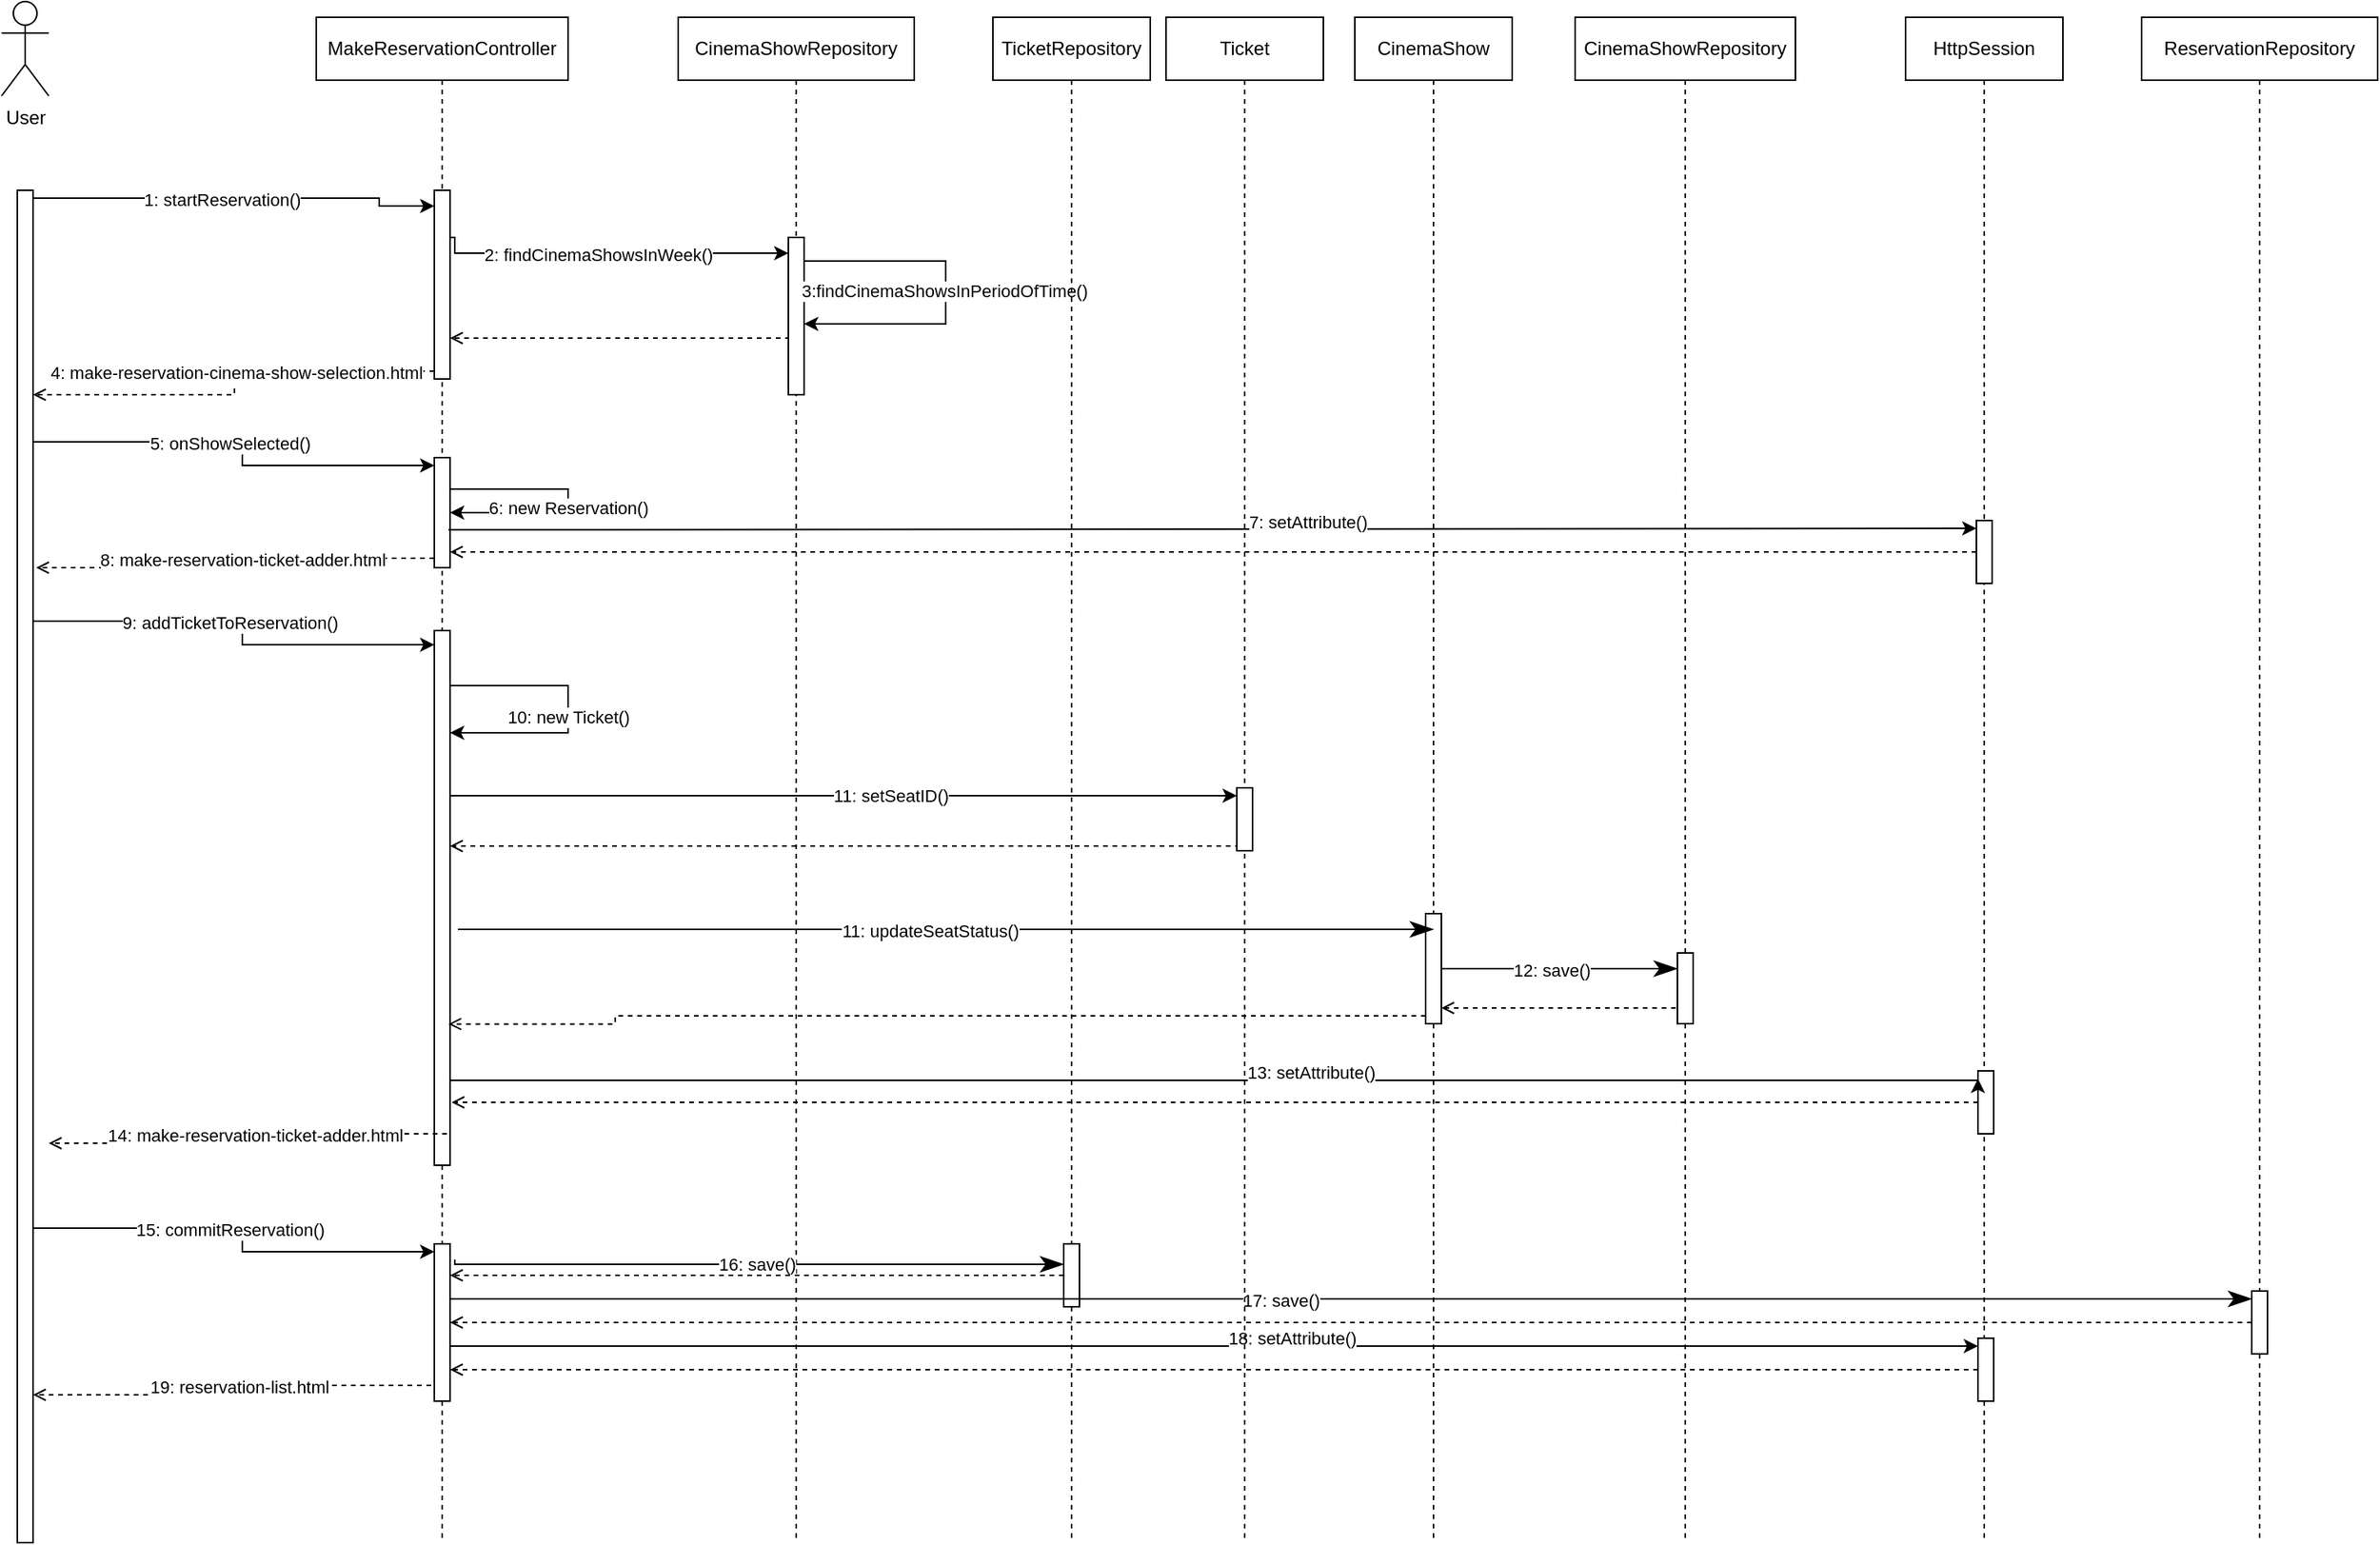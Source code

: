 <mxfile version="24.7.3" type="device">
  <diagram name="Seite-1" id="Z8_sELzaDRQZi4PrPueD">
    <mxGraphModel dx="1434" dy="754" grid="1" gridSize="10" guides="1" tooltips="1" connect="1" arrows="1" fold="1" page="1" pageScale="1" pageWidth="1654" pageHeight="1169" math="0" shadow="0">
      <root>
        <mxCell id="0" />
        <mxCell id="1" parent="0" />
        <mxCell id="zM8UK8Uo4HwUSSuVesAz-1" value="User" style="shape=umlActor;verticalLabelPosition=bottom;verticalAlign=top;html=1;outlineConnect=0;" parent="1" vertex="1">
          <mxGeometry x="30" y="20" width="30" height="60" as="geometry" />
        </mxCell>
        <mxCell id="zM8UK8Uo4HwUSSuVesAz-4" value="MakeReservationController" style="shape=umlLifeline;perimeter=lifelinePerimeter;whiteSpace=wrap;html=1;container=1;dropTarget=0;collapsible=0;recursiveResize=0;outlineConnect=0;portConstraint=eastwest;newEdgeStyle={&quot;curved&quot;:0,&quot;rounded&quot;:0};" parent="1" vertex="1">
          <mxGeometry x="230" y="30" width="160" height="970" as="geometry" />
        </mxCell>
        <mxCell id="zM8UK8Uo4HwUSSuVesAz-9" value="" style="html=1;points=[[0,0,0,0,5],[0,1,0,0,-5],[1,0,0,0,5],[1,1,0,0,-5]];perimeter=orthogonalPerimeter;outlineConnect=0;targetShapes=umlLifeline;portConstraint=eastwest;newEdgeStyle={&quot;curved&quot;:0,&quot;rounded&quot;:0};" parent="zM8UK8Uo4HwUSSuVesAz-4" vertex="1">
          <mxGeometry x="75" y="110" width="10" height="120" as="geometry" />
        </mxCell>
        <mxCell id="zM8UK8Uo4HwUSSuVesAz-19" value="" style="html=1;points=[[0,0,0,0,5],[0,1,0,0,-5],[1,0,0,0,5],[1,1,0,0,-5]];perimeter=orthogonalPerimeter;outlineConnect=0;targetShapes=umlLifeline;portConstraint=eastwest;newEdgeStyle={&quot;curved&quot;:0,&quot;rounded&quot;:0};" parent="zM8UK8Uo4HwUSSuVesAz-4" vertex="1">
          <mxGeometry x="75" y="280" width="10" height="70" as="geometry" />
        </mxCell>
        <mxCell id="zM8UK8Uo4HwUSSuVesAz-26" style="edgeStyle=orthogonalEdgeStyle;rounded=0;orthogonalLoop=1;jettySize=auto;html=1;curved=0;exitX=1;exitY=0;exitDx=0;exitDy=5;exitPerimeter=0;" parent="zM8UK8Uo4HwUSSuVesAz-4" source="zM8UK8Uo4HwUSSuVesAz-19" target="zM8UK8Uo4HwUSSuVesAz-19" edge="1">
          <mxGeometry relative="1" as="geometry">
            <Array as="points">
              <mxPoint x="85" y="300" />
              <mxPoint x="160" y="300" />
              <mxPoint x="160" y="315" />
            </Array>
          </mxGeometry>
        </mxCell>
        <mxCell id="zM8UK8Uo4HwUSSuVesAz-27" value="6: new Reservation()" style="edgeLabel;html=1;align=center;verticalAlign=middle;resizable=0;points=[];" parent="zM8UK8Uo4HwUSSuVesAz-26" vertex="1" connectable="0">
          <mxGeometry x="0.129" relative="1" as="geometry">
            <mxPoint as="offset" />
          </mxGeometry>
        </mxCell>
        <mxCell id="zM8UK8Uo4HwUSSuVesAz-33" value="" style="html=1;points=[[0,0,0,0,5],[0,1,0,0,-5],[1,0,0,0,5],[1,1,0,0,-5]];perimeter=orthogonalPerimeter;outlineConnect=0;targetShapes=umlLifeline;portConstraint=eastwest;newEdgeStyle={&quot;curved&quot;:0,&quot;rounded&quot;:0};" parent="zM8UK8Uo4HwUSSuVesAz-4" vertex="1">
          <mxGeometry x="75" y="390" width="10" height="340" as="geometry" />
        </mxCell>
        <mxCell id="zM8UK8Uo4HwUSSuVesAz-35" style="edgeStyle=orthogonalEdgeStyle;rounded=0;orthogonalLoop=1;jettySize=auto;html=1;curved=0;exitX=1;exitY=0;exitDx=0;exitDy=5;exitPerimeter=0;" parent="zM8UK8Uo4HwUSSuVesAz-4" edge="1">
          <mxGeometry relative="1" as="geometry">
            <mxPoint x="85" y="410" as="sourcePoint" />
            <mxPoint x="85" y="455" as="targetPoint" />
            <Array as="points">
              <mxPoint x="85" y="425" />
              <mxPoint x="160" y="425" />
              <mxPoint x="160" y="455" />
            </Array>
          </mxGeometry>
        </mxCell>
        <mxCell id="zM8UK8Uo4HwUSSuVesAz-36" value="10: new Ticket()" style="edgeLabel;html=1;align=center;verticalAlign=middle;resizable=0;points=[];" parent="zM8UK8Uo4HwUSSuVesAz-35" vertex="1" connectable="0">
          <mxGeometry x="0.129" relative="1" as="geometry">
            <mxPoint as="offset" />
          </mxGeometry>
        </mxCell>
        <mxCell id="zM8UK8Uo4HwUSSuVesAz-56" value="" style="html=1;points=[[0,0,0,0,5],[0,1,0,0,-5],[1,0,0,0,5],[1,1,0,0,-5]];perimeter=orthogonalPerimeter;outlineConnect=0;targetShapes=umlLifeline;portConstraint=eastwest;newEdgeStyle={&quot;curved&quot;:0,&quot;rounded&quot;:0};" parent="zM8UK8Uo4HwUSSuVesAz-4" vertex="1">
          <mxGeometry x="75" y="780" width="10" height="100" as="geometry" />
        </mxCell>
        <mxCell id="SstLC4uBM1e8zzVtbISw-3" style="edgeStyle=orthogonalEdgeStyle;rounded=0;orthogonalLoop=1;jettySize=auto;html=1;curved=0;exitX=1;exitY=0;exitDx=0;exitDy=5;exitPerimeter=0;entryX=0;entryY=0;entryDx=0;entryDy=5;entryPerimeter=0;" edge="1" parent="zM8UK8Uo4HwUSSuVesAz-4" target="SstLC4uBM1e8zzVtbISw-2">
          <mxGeometry relative="1" as="geometry">
            <mxPoint x="85" y="490" as="sourcePoint" />
            <mxPoint x="85" y="535" as="targetPoint" />
            <Array as="points">
              <mxPoint x="85" y="495" />
            </Array>
          </mxGeometry>
        </mxCell>
        <mxCell id="SstLC4uBM1e8zzVtbISw-4" value="11: setSeatID()" style="edgeLabel;html=1;align=center;verticalAlign=middle;resizable=0;points=[];" vertex="1" connectable="0" parent="SstLC4uBM1e8zzVtbISw-3">
          <mxGeometry x="0.129" relative="1" as="geometry">
            <mxPoint as="offset" />
          </mxGeometry>
        </mxCell>
        <mxCell id="zM8UK8Uo4HwUSSuVesAz-6" style="edgeStyle=orthogonalEdgeStyle;rounded=0;orthogonalLoop=1;jettySize=auto;html=1;curved=0;exitX=1;exitY=0;exitDx=0;exitDy=5;exitPerimeter=0;" parent="1" source="zM8UK8Uo4HwUSSuVesAz-5" target="zM8UK8Uo4HwUSSuVesAz-9" edge="1">
          <mxGeometry relative="1" as="geometry">
            <Array as="points">
              <mxPoint x="270" y="145" />
              <mxPoint x="270" y="150" />
            </Array>
            <mxPoint x="300" y="150" as="targetPoint" />
          </mxGeometry>
        </mxCell>
        <mxCell id="zM8UK8Uo4HwUSSuVesAz-7" value="1: startReservation()" style="edgeLabel;html=1;align=center;verticalAlign=middle;resizable=0;points=[];" parent="zM8UK8Uo4HwUSSuVesAz-6" vertex="1" connectable="0">
          <mxGeometry x="-0.078" y="-1" relative="1" as="geometry">
            <mxPoint as="offset" />
          </mxGeometry>
        </mxCell>
        <mxCell id="zM8UK8Uo4HwUSSuVesAz-5" value="" style="html=1;points=[[0,0,0,0,5],[0,1,0,0,-5],[1,0,0,0,5],[1,1,0,0,-5]];perimeter=orthogonalPerimeter;outlineConnect=0;targetShapes=umlLifeline;portConstraint=eastwest;newEdgeStyle={&quot;curved&quot;:0,&quot;rounded&quot;:0};" parent="1" vertex="1">
          <mxGeometry x="40" y="140" width="10" height="860" as="geometry" />
        </mxCell>
        <mxCell id="zM8UK8Uo4HwUSSuVesAz-8" value="CinemaShowRepository" style="shape=umlLifeline;perimeter=lifelinePerimeter;whiteSpace=wrap;html=1;container=1;dropTarget=0;collapsible=0;recursiveResize=0;outlineConnect=0;portConstraint=eastwest;newEdgeStyle={&quot;curved&quot;:0,&quot;rounded&quot;:0};" parent="1" vertex="1">
          <mxGeometry x="460" y="30" width="150" height="970" as="geometry" />
        </mxCell>
        <mxCell id="zM8UK8Uo4HwUSSuVesAz-12" value="" style="html=1;points=[[0,0,0,0,5],[0,1,0,0,-5],[1,0,0,0,5],[1,1,0,0,-5]];perimeter=orthogonalPerimeter;outlineConnect=0;targetShapes=umlLifeline;portConstraint=eastwest;newEdgeStyle={&quot;curved&quot;:0,&quot;rounded&quot;:0};" parent="zM8UK8Uo4HwUSSuVesAz-8" vertex="1">
          <mxGeometry x="70" y="140" width="10" height="100" as="geometry" />
        </mxCell>
        <mxCell id="zM8UK8Uo4HwUSSuVesAz-13" style="edgeStyle=orthogonalEdgeStyle;rounded=0;orthogonalLoop=1;jettySize=auto;html=1;curved=0;exitX=1;exitY=0;exitDx=0;exitDy=5;exitPerimeter=0;" parent="zM8UK8Uo4HwUSSuVesAz-8" source="zM8UK8Uo4HwUSSuVesAz-12" target="zM8UK8Uo4HwUSSuVesAz-12" edge="1">
          <mxGeometry relative="1" as="geometry">
            <Array as="points">
              <mxPoint x="170" y="155" />
              <mxPoint x="170" y="195" />
            </Array>
          </mxGeometry>
        </mxCell>
        <mxCell id="zM8UK8Uo4HwUSSuVesAz-14" value="3:findCinemaShowsInPeriodOfTime()" style="edgeLabel;html=1;align=center;verticalAlign=middle;resizable=0;points=[];" parent="zM8UK8Uo4HwUSSuVesAz-13" vertex="1" connectable="0">
          <mxGeometry x="0.033" y="-1" relative="1" as="geometry">
            <mxPoint as="offset" />
          </mxGeometry>
        </mxCell>
        <mxCell id="zM8UK8Uo4HwUSSuVesAz-10" style="edgeStyle=orthogonalEdgeStyle;rounded=0;orthogonalLoop=1;jettySize=auto;html=1;curved=0;entryX=0;entryY=0.1;entryDx=0;entryDy=0;entryPerimeter=0;" parent="1" source="zM8UK8Uo4HwUSSuVesAz-9" target="zM8UK8Uo4HwUSSuVesAz-12" edge="1">
          <mxGeometry relative="1" as="geometry">
            <mxPoint x="250" y="160" as="sourcePoint" />
            <mxPoint x="520" y="180" as="targetPoint" />
            <Array as="points">
              <mxPoint x="318" y="170" />
              <mxPoint x="318" y="180" />
            </Array>
          </mxGeometry>
        </mxCell>
        <mxCell id="zM8UK8Uo4HwUSSuVesAz-11" value="2: findCinemaShowsInWeek()" style="edgeLabel;html=1;align=center;verticalAlign=middle;resizable=0;points=[];" parent="zM8UK8Uo4HwUSSuVesAz-10" vertex="1" connectable="0">
          <mxGeometry x="-0.078" y="-1" relative="1" as="geometry">
            <mxPoint as="offset" />
          </mxGeometry>
        </mxCell>
        <mxCell id="zM8UK8Uo4HwUSSuVesAz-15" style="edgeStyle=orthogonalEdgeStyle;rounded=0;orthogonalLoop=1;jettySize=auto;html=1;curved=0;dashed=1;endArrow=open;endFill=0;exitX=0;exitY=1;exitDx=0;exitDy=-5;exitPerimeter=0;" parent="1" source="zM8UK8Uo4HwUSSuVesAz-12" target="zM8UK8Uo4HwUSSuVesAz-9" edge="1">
          <mxGeometry relative="1" as="geometry">
            <mxPoint x="450" y="230.24" as="sourcePoint" />
            <mxPoint x="320" y="250" as="targetPoint" />
            <Array as="points">
              <mxPoint x="530" y="234" />
            </Array>
          </mxGeometry>
        </mxCell>
        <mxCell id="zM8UK8Uo4HwUSSuVesAz-17" style="edgeStyle=orthogonalEdgeStyle;rounded=0;orthogonalLoop=1;jettySize=auto;html=1;curved=0;dashed=1;endArrow=open;endFill=0;exitX=0;exitY=1;exitDx=0;exitDy=-5;exitPerimeter=0;" parent="1" source="zM8UK8Uo4HwUSSuVesAz-9" target="zM8UK8Uo4HwUSSuVesAz-5" edge="1">
          <mxGeometry relative="1" as="geometry">
            <mxPoint x="246" y="240.24" as="sourcePoint" />
            <mxPoint x="60" y="260" as="targetPoint" />
            <Array as="points">
              <mxPoint x="178" y="255" />
              <mxPoint x="178" y="270" />
            </Array>
          </mxGeometry>
        </mxCell>
        <mxCell id="zM8UK8Uo4HwUSSuVesAz-18" value="4: make-reservation-cinema-show-selection.html" style="edgeLabel;html=1;align=center;verticalAlign=middle;resizable=0;points=[];" parent="zM8UK8Uo4HwUSSuVesAz-17" vertex="1" connectable="0">
          <mxGeometry x="-0.056" y="1" relative="1" as="geometry">
            <mxPoint as="offset" />
          </mxGeometry>
        </mxCell>
        <mxCell id="zM8UK8Uo4HwUSSuVesAz-20" style="edgeStyle=orthogonalEdgeStyle;rounded=0;orthogonalLoop=1;jettySize=auto;html=1;curved=0;entryX=0;entryY=0;entryDx=0;entryDy=5;entryPerimeter=0;" parent="1" source="zM8UK8Uo4HwUSSuVesAz-5" target="zM8UK8Uo4HwUSSuVesAz-19" edge="1">
          <mxGeometry relative="1" as="geometry">
            <mxPoint x="60" y="300" as="sourcePoint" />
            <mxPoint x="310" y="330" as="targetPoint" />
            <Array as="points">
              <mxPoint x="183" y="300" />
              <mxPoint x="183" y="315" />
            </Array>
          </mxGeometry>
        </mxCell>
        <mxCell id="zM8UK8Uo4HwUSSuVesAz-21" value="5: onShowSelected()" style="edgeLabel;html=1;align=center;verticalAlign=middle;resizable=0;points=[];" parent="zM8UK8Uo4HwUSSuVesAz-20" vertex="1" connectable="0">
          <mxGeometry x="-0.078" y="-1" relative="1" as="geometry">
            <mxPoint as="offset" />
          </mxGeometry>
        </mxCell>
        <mxCell id="zM8UK8Uo4HwUSSuVesAz-29" style="edgeStyle=orthogonalEdgeStyle;rounded=0;orthogonalLoop=1;jettySize=auto;html=1;curved=0;entryX=1.2;entryY=0.269;entryDx=0;entryDy=0;entryPerimeter=0;dashed=1;endArrow=open;endFill=0;exitX=0;exitY=1;exitDx=0;exitDy=-5;exitPerimeter=0;" parent="1" edge="1">
          <mxGeometry relative="1" as="geometry">
            <mxPoint x="305" y="374" as="sourcePoint" />
            <mxPoint x="52" y="380" as="targetPoint" />
            <Array as="points">
              <mxPoint x="179" y="374" />
              <mxPoint x="179" y="380" />
            </Array>
          </mxGeometry>
        </mxCell>
        <mxCell id="zM8UK8Uo4HwUSSuVesAz-30" value="8: make-reservation-ticket-adder.html" style="edgeLabel;html=1;align=center;verticalAlign=middle;resizable=0;points=[];" parent="zM8UK8Uo4HwUSSuVesAz-29" vertex="1" connectable="0">
          <mxGeometry x="-0.056" y="1" relative="1" as="geometry">
            <mxPoint as="offset" />
          </mxGeometry>
        </mxCell>
        <mxCell id="zM8UK8Uo4HwUSSuVesAz-31" style="edgeStyle=orthogonalEdgeStyle;rounded=0;orthogonalLoop=1;jettySize=auto;html=1;curved=0;" parent="1" target="zM8UK8Uo4HwUSSuVesAz-33" edge="1">
          <mxGeometry relative="1" as="geometry">
            <mxPoint x="50" y="414" as="sourcePoint" />
            <mxPoint x="300" y="430" as="targetPoint" />
            <Array as="points">
              <mxPoint x="183" y="414" />
              <mxPoint x="183" y="429" />
            </Array>
          </mxGeometry>
        </mxCell>
        <mxCell id="zM8UK8Uo4HwUSSuVesAz-32" value="9: addTicketToReservation()" style="edgeLabel;html=1;align=center;verticalAlign=middle;resizable=0;points=[];" parent="zM8UK8Uo4HwUSSuVesAz-31" vertex="1" connectable="0">
          <mxGeometry x="-0.078" y="-1" relative="1" as="geometry">
            <mxPoint as="offset" />
          </mxGeometry>
        </mxCell>
        <mxCell id="zM8UK8Uo4HwUSSuVesAz-37" value="TicketRepository" style="shape=umlLifeline;perimeter=lifelinePerimeter;whiteSpace=wrap;html=1;container=1;dropTarget=0;collapsible=0;recursiveResize=0;outlineConnect=0;portConstraint=eastwest;newEdgeStyle={&quot;curved&quot;:0,&quot;rounded&quot;:0};" parent="1" vertex="1">
          <mxGeometry x="660" y="30" width="100" height="970" as="geometry" />
        </mxCell>
        <mxCell id="zM8UK8Uo4HwUSSuVesAz-41" value="" style="html=1;points=[[0,0,0,0,5],[0,1,0,0,-5],[1,0,0,0,5],[1,1,0,0,-5]];perimeter=orthogonalPerimeter;outlineConnect=0;targetShapes=umlLifeline;portConstraint=eastwest;newEdgeStyle={&quot;curved&quot;:0,&quot;rounded&quot;:0};" parent="zM8UK8Uo4HwUSSuVesAz-37" vertex="1">
          <mxGeometry x="45" y="780" width="10" height="40" as="geometry" />
        </mxCell>
        <mxCell id="zM8UK8Uo4HwUSSuVesAz-38" value="" style="endArrow=classicThin;endFill=1;endSize=12;html=1;rounded=0;exitX=0.5;exitY=0.818;exitDx=0;exitDy=0;exitPerimeter=0;edgeStyle=orthogonalEdgeStyle;" parent="1" target="zM8UK8Uo4HwUSSuVesAz-41" edge="1">
          <mxGeometry width="160" relative="1" as="geometry">
            <mxPoint x="318" y="820" as="sourcePoint" />
            <mxPoint x="732.5" y="823" as="targetPoint" />
            <Array as="points">
              <mxPoint x="318.5" y="823" />
            </Array>
          </mxGeometry>
        </mxCell>
        <mxCell id="oqleqTB6zmUiIJiH609G-3" value="16: save()" style="edgeLabel;html=1;align=center;verticalAlign=middle;resizable=0;points=[];" parent="zM8UK8Uo4HwUSSuVesAz-38" vertex="1" connectable="0">
          <mxGeometry x="-0.001" relative="1" as="geometry">
            <mxPoint as="offset" />
          </mxGeometry>
        </mxCell>
        <mxCell id="zM8UK8Uo4HwUSSuVesAz-40" style="edgeStyle=orthogonalEdgeStyle;rounded=0;orthogonalLoop=1;jettySize=auto;html=1;curved=0;dashed=1;endArrow=open;endFill=0;startArrow=none;startFill=0;" parent="1" source="zM8UK8Uo4HwUSSuVesAz-41" target="zM8UK8Uo4HwUSSuVesAz-56" edge="1">
          <mxGeometry relative="1" as="geometry">
            <mxPoint x="777.5" y="840" as="sourcePoint" />
            <mxPoint x="440" y="830" as="targetPoint" />
            <Array as="points">
              <mxPoint x="610" y="830" />
              <mxPoint x="610" y="830" />
            </Array>
          </mxGeometry>
        </mxCell>
        <mxCell id="zM8UK8Uo4HwUSSuVesAz-42" value="CinemaShow" style="shape=umlLifeline;perimeter=lifelinePerimeter;whiteSpace=wrap;html=1;container=1;dropTarget=0;collapsible=0;recursiveResize=0;outlineConnect=0;portConstraint=eastwest;newEdgeStyle={&quot;curved&quot;:0,&quot;rounded&quot;:0};" parent="1" vertex="1">
          <mxGeometry x="890" y="30" width="100" height="970" as="geometry" />
        </mxCell>
        <mxCell id="zM8UK8Uo4HwUSSuVesAz-47" value="" style="html=1;points=[[0,0,0,0,5],[0,1,0,0,-5],[1,0,0,0,5],[1,1,0,0,-5]];perimeter=orthogonalPerimeter;outlineConnect=0;targetShapes=umlLifeline;portConstraint=eastwest;newEdgeStyle={&quot;curved&quot;:0,&quot;rounded&quot;:0};" parent="zM8UK8Uo4HwUSSuVesAz-42" vertex="1">
          <mxGeometry x="45" y="570" width="10" height="70" as="geometry" />
        </mxCell>
        <mxCell id="zM8UK8Uo4HwUSSuVesAz-43" value="CinemaShowRepository" style="shape=umlLifeline;perimeter=lifelinePerimeter;whiteSpace=wrap;html=1;container=1;dropTarget=0;collapsible=0;recursiveResize=0;outlineConnect=0;portConstraint=eastwest;newEdgeStyle={&quot;curved&quot;:0,&quot;rounded&quot;:0};" parent="1" vertex="1">
          <mxGeometry x="1030" y="30" width="140" height="970" as="geometry" />
        </mxCell>
        <mxCell id="zM8UK8Uo4HwUSSuVesAz-51" value="" style="html=1;points=[[0,0,0,0,5],[0,1,0,0,-5],[1,0,0,0,5],[1,1,0,0,-5]];perimeter=orthogonalPerimeter;outlineConnect=0;targetShapes=umlLifeline;portConstraint=eastwest;newEdgeStyle={&quot;curved&quot;:0,&quot;rounded&quot;:0};" parent="zM8UK8Uo4HwUSSuVesAz-43" vertex="1">
          <mxGeometry x="65" y="595" width="10" height="45" as="geometry" />
        </mxCell>
        <mxCell id="zM8UK8Uo4HwUSSuVesAz-44" value="" style="endArrow=classicThin;endFill=1;endSize=12;html=1;rounded=0;" parent="1" edge="1">
          <mxGeometry width="160" relative="1" as="geometry">
            <mxPoint x="320" y="610" as="sourcePoint" />
            <mxPoint x="940" y="610" as="targetPoint" />
          </mxGeometry>
        </mxCell>
        <mxCell id="zM8UK8Uo4HwUSSuVesAz-45" value="11: updateSeatStatus()" style="edgeLabel;html=1;align=center;verticalAlign=middle;resizable=0;points=[];" parent="zM8UK8Uo4HwUSSuVesAz-44" vertex="1" connectable="0">
          <mxGeometry x="-0.073" y="-1" relative="1" as="geometry">
            <mxPoint x="12" as="offset" />
          </mxGeometry>
        </mxCell>
        <mxCell id="zM8UK8Uo4HwUSSuVesAz-46" style="edgeStyle=orthogonalEdgeStyle;rounded=0;orthogonalLoop=1;jettySize=auto;html=1;curved=0;dashed=1;endArrow=open;endFill=0;exitX=0;exitY=1;exitDx=0;exitDy=-5;exitPerimeter=0;entryX=0.525;entryY=0.66;entryDx=0;entryDy=0;entryPerimeter=0;" parent="1" source="zM8UK8Uo4HwUSSuVesAz-47" target="zM8UK8Uo4HwUSSuVesAz-4" edge="1">
          <mxGeometry relative="1" as="geometry">
            <mxPoint x="850" y="570" as="sourcePoint" />
            <mxPoint x="420" y="670" as="targetPoint" />
            <Array as="points">
              <mxPoint x="420" y="665" />
              <mxPoint x="420" y="670" />
            </Array>
          </mxGeometry>
        </mxCell>
        <mxCell id="zM8UK8Uo4HwUSSuVesAz-49" value="" style="endArrow=classicThin;endFill=1;endSize=12;html=1;rounded=0;" parent="1" source="zM8UK8Uo4HwUSSuVesAz-47" target="zM8UK8Uo4HwUSSuVesAz-51" edge="1">
          <mxGeometry width="160" relative="1" as="geometry">
            <mxPoint x="970" y="520" as="sourcePoint" />
            <mxPoint x="1160" y="520" as="targetPoint" />
          </mxGeometry>
        </mxCell>
        <mxCell id="zM8UK8Uo4HwUSSuVesAz-50" value="12: save()" style="edgeLabel;html=1;align=center;verticalAlign=middle;resizable=0;points=[];" parent="zM8UK8Uo4HwUSSuVesAz-49" vertex="1" connectable="0">
          <mxGeometry x="-0.073" y="-1" relative="1" as="geometry">
            <mxPoint as="offset" />
          </mxGeometry>
        </mxCell>
        <mxCell id="zM8UK8Uo4HwUSSuVesAz-53" style="edgeStyle=orthogonalEdgeStyle;rounded=0;orthogonalLoop=1;jettySize=auto;html=1;curved=0;dashed=1;endArrow=open;endFill=0;exitX=0;exitY=1;exitDx=0;exitDy=-5;exitPerimeter=0;" parent="1" source="zM8UK8Uo4HwUSSuVesAz-51" target="zM8UK8Uo4HwUSSuVesAz-47" edge="1">
          <mxGeometry relative="1" as="geometry">
            <mxPoint x="1535" y="620" as="sourcePoint" />
            <mxPoint x="1050" y="680" as="targetPoint" />
            <Array as="points">
              <mxPoint x="1095" y="660" />
            </Array>
          </mxGeometry>
        </mxCell>
        <mxCell id="zM8UK8Uo4HwUSSuVesAz-54" style="edgeStyle=orthogonalEdgeStyle;rounded=0;orthogonalLoop=1;jettySize=auto;html=1;curved=0;entryX=1.2;entryY=0.269;entryDx=0;entryDy=0;entryPerimeter=0;dashed=1;endArrow=open;endFill=0;exitX=0;exitY=1;exitDx=0;exitDy=-5;exitPerimeter=0;" parent="1" edge="1">
          <mxGeometry relative="1" as="geometry">
            <mxPoint x="313" y="740" as="sourcePoint" />
            <mxPoint x="60" y="746" as="targetPoint" />
            <Array as="points">
              <mxPoint x="187" y="740" />
              <mxPoint x="187" y="746" />
            </Array>
          </mxGeometry>
        </mxCell>
        <mxCell id="zM8UK8Uo4HwUSSuVesAz-55" value="14: make-reservation-ticket-adder.html" style="edgeLabel;html=1;align=center;verticalAlign=middle;resizable=0;points=[];" parent="zM8UK8Uo4HwUSSuVesAz-54" vertex="1" connectable="0">
          <mxGeometry x="-0.056" y="1" relative="1" as="geometry">
            <mxPoint as="offset" />
          </mxGeometry>
        </mxCell>
        <mxCell id="zM8UK8Uo4HwUSSuVesAz-57" style="edgeStyle=orthogonalEdgeStyle;rounded=0;orthogonalLoop=1;jettySize=auto;html=1;curved=0;" parent="1" edge="1">
          <mxGeometry relative="1" as="geometry">
            <mxPoint x="50" y="800" as="sourcePoint" />
            <mxPoint x="305" y="815" as="targetPoint" />
            <Array as="points">
              <mxPoint x="183" y="800" />
              <mxPoint x="183" y="815" />
            </Array>
          </mxGeometry>
        </mxCell>
        <mxCell id="zM8UK8Uo4HwUSSuVesAz-58" value="15: commitReservation()" style="edgeLabel;html=1;align=center;verticalAlign=middle;resizable=0;points=[];" parent="zM8UK8Uo4HwUSSuVesAz-57" vertex="1" connectable="0">
          <mxGeometry x="-0.078" y="-1" relative="1" as="geometry">
            <mxPoint as="offset" />
          </mxGeometry>
        </mxCell>
        <mxCell id="zM8UK8Uo4HwUSSuVesAz-59" value="ReservationRepository" style="shape=umlLifeline;perimeter=lifelinePerimeter;whiteSpace=wrap;html=1;container=1;dropTarget=0;collapsible=0;recursiveResize=0;outlineConnect=0;portConstraint=eastwest;newEdgeStyle={&quot;curved&quot;:0,&quot;rounded&quot;:0};" parent="1" vertex="1">
          <mxGeometry x="1390" y="30" width="150" height="970" as="geometry" />
        </mxCell>
        <mxCell id="zM8UK8Uo4HwUSSuVesAz-65" style="edgeStyle=orthogonalEdgeStyle;rounded=0;orthogonalLoop=1;jettySize=auto;html=1;curved=0;entryX=1.2;entryY=0.269;entryDx=0;entryDy=0;entryPerimeter=0;dashed=1;endArrow=open;endFill=0;exitX=0;exitY=1;exitDx=0;exitDy=-5;exitPerimeter=0;" parent="1" edge="1">
          <mxGeometry relative="1" as="geometry">
            <mxPoint x="303" y="900" as="sourcePoint" />
            <mxPoint x="50" y="906" as="targetPoint" />
            <Array as="points">
              <mxPoint x="177" y="900" />
              <mxPoint x="177" y="906" />
            </Array>
          </mxGeometry>
        </mxCell>
        <mxCell id="zM8UK8Uo4HwUSSuVesAz-66" value="19: reservation-list.html" style="edgeLabel;html=1;align=center;verticalAlign=middle;resizable=0;points=[];" parent="zM8UK8Uo4HwUSSuVesAz-65" vertex="1" connectable="0">
          <mxGeometry x="-0.056" y="1" relative="1" as="geometry">
            <mxPoint as="offset" />
          </mxGeometry>
        </mxCell>
        <mxCell id="oqleqTB6zmUiIJiH609G-8" value="HttpSession" style="shape=umlLifeline;perimeter=lifelinePerimeter;whiteSpace=wrap;html=1;container=1;dropTarget=0;collapsible=0;recursiveResize=0;outlineConnect=0;portConstraint=eastwest;newEdgeStyle={&quot;curved&quot;:0,&quot;rounded&quot;:0};" parent="1" vertex="1">
          <mxGeometry x="1240" y="30" width="100" height="970" as="geometry" />
        </mxCell>
        <mxCell id="oqleqTB6zmUiIJiH609G-11" value="" style="html=1;points=[[0,0,0,0,5],[0,1,0,0,-5],[1,0,0,0,5],[1,1,0,0,-5]];perimeter=orthogonalPerimeter;outlineConnect=0;targetShapes=umlLifeline;portConstraint=eastwest;newEdgeStyle={&quot;curved&quot;:0,&quot;rounded&quot;:0};" parent="oqleqTB6zmUiIJiH609G-8" vertex="1">
          <mxGeometry x="45" y="320" width="10" height="40" as="geometry" />
        </mxCell>
        <mxCell id="oqleqTB6zmUiIJiH609G-17" value="" style="html=1;points=[[0,0,0,0,5],[0,1,0,0,-5],[1,0,0,0,5],[1,1,0,0,-5]];perimeter=orthogonalPerimeter;outlineConnect=0;targetShapes=umlLifeline;portConstraint=eastwest;newEdgeStyle={&quot;curved&quot;:0,&quot;rounded&quot;:0};" parent="oqleqTB6zmUiIJiH609G-8" vertex="1">
          <mxGeometry x="46" y="840" width="10" height="40" as="geometry" />
        </mxCell>
        <mxCell id="oqleqTB6zmUiIJiH609G-9" style="edgeStyle=orthogonalEdgeStyle;rounded=0;orthogonalLoop=1;jettySize=auto;html=1;curved=0;exitX=0.525;exitY=0.336;exitDx=0;exitDy=0;exitPerimeter=0;entryX=0;entryY=0;entryDx=0;entryDy=5;entryPerimeter=0;" parent="1" source="zM8UK8Uo4HwUSSuVesAz-4" target="oqleqTB6zmUiIJiH609G-11" edge="1">
          <mxGeometry relative="1" as="geometry">
            <Array as="points">
              <mxPoint x="1285" y="356" />
            </Array>
            <mxPoint x="390" y="380" as="sourcePoint" />
            <mxPoint x="1000" y="350" as="targetPoint" />
          </mxGeometry>
        </mxCell>
        <mxCell id="oqleqTB6zmUiIJiH609G-10" value="7: setAttribute()" style="edgeLabel;html=1;align=center;verticalAlign=middle;resizable=0;points=[];" parent="oqleqTB6zmUiIJiH609G-9" vertex="1" connectable="0">
          <mxGeometry x="0.129" relative="1" as="geometry">
            <mxPoint x="-2" y="-5" as="offset" />
          </mxGeometry>
        </mxCell>
        <mxCell id="oqleqTB6zmUiIJiH609G-12" style="edgeStyle=orthogonalEdgeStyle;rounded=0;orthogonalLoop=1;jettySize=auto;html=1;curved=0;dashed=1;endArrow=open;endFill=0;" parent="1" source="oqleqTB6zmUiIJiH609G-11" target="zM8UK8Uo4HwUSSuVesAz-19" edge="1">
          <mxGeometry relative="1" as="geometry">
            <mxPoint x="1042" y="441" as="sourcePoint" />
            <mxPoint x="827" y="410" as="targetPoint" />
            <Array as="points">
              <mxPoint x="700" y="370" />
              <mxPoint x="700" y="370" />
            </Array>
          </mxGeometry>
        </mxCell>
        <mxCell id="oqleqTB6zmUiIJiH609G-19" style="edgeStyle=orthogonalEdgeStyle;rounded=0;orthogonalLoop=1;jettySize=auto;html=1;curved=0;entryX=0;entryY=0;entryDx=0;entryDy=5;entryPerimeter=0;" parent="1" target="oqleqTB6zmUiIJiH609G-17" edge="1">
          <mxGeometry relative="1" as="geometry">
            <Array as="points">
              <mxPoint x="315" y="875" />
            </Array>
            <mxPoint x="315" y="850" as="sourcePoint" />
            <mxPoint x="1006" y="870" as="targetPoint" />
          </mxGeometry>
        </mxCell>
        <mxCell id="oqleqTB6zmUiIJiH609G-20" value="18: setAttribute()" style="edgeLabel;html=1;align=center;verticalAlign=middle;resizable=0;points=[];" parent="oqleqTB6zmUiIJiH609G-19" vertex="1" connectable="0">
          <mxGeometry x="0.129" relative="1" as="geometry">
            <mxPoint x="-2" y="-5" as="offset" />
          </mxGeometry>
        </mxCell>
        <mxCell id="oqleqTB6zmUiIJiH609G-18" style="edgeStyle=orthogonalEdgeStyle;rounded=0;orthogonalLoop=1;jettySize=auto;html=1;curved=0;dashed=1;endArrow=open;endFill=0;" parent="1" source="oqleqTB6zmUiIJiH609G-17" edge="1">
          <mxGeometry relative="1" as="geometry">
            <mxPoint x="1048" y="961" as="sourcePoint" />
            <mxPoint x="315" y="890" as="targetPoint" />
            <Array as="points">
              <mxPoint x="570" y="890" />
              <mxPoint x="570" y="890" />
            </Array>
          </mxGeometry>
        </mxCell>
        <mxCell id="zM8UK8Uo4HwUSSuVesAz-61" value="" style="html=1;points=[[0,0,0,0,5],[0,1,0,0,-5],[1,0,0,0,5],[1,1,0,0,-5]];perimeter=orthogonalPerimeter;outlineConnect=0;targetShapes=umlLifeline;portConstraint=eastwest;newEdgeStyle={&quot;curved&quot;:0,&quot;rounded&quot;:0};" parent="1" vertex="1">
          <mxGeometry x="1460" y="840" width="10" height="40" as="geometry" />
        </mxCell>
        <mxCell id="zM8UK8Uo4HwUSSuVesAz-62" style="edgeStyle=orthogonalEdgeStyle;rounded=0;orthogonalLoop=1;jettySize=auto;html=1;curved=0;dashed=1;endArrow=open;endFill=0;startArrow=none;startFill=0;" parent="1" source="zM8UK8Uo4HwUSSuVesAz-61" edge="1">
          <mxGeometry relative="1" as="geometry">
            <mxPoint x="1450" y="860" as="sourcePoint" />
            <mxPoint x="315" y="860" as="targetPoint" />
            <Array as="points">
              <mxPoint x="1150" y="860" />
              <mxPoint x="1150" y="860" />
            </Array>
          </mxGeometry>
        </mxCell>
        <mxCell id="zM8UK8Uo4HwUSSuVesAz-63" value="" style="endArrow=classicThin;endFill=1;endSize=12;html=1;rounded=0;entryX=0;entryY=0;entryDx=0;entryDy=5;entryPerimeter=0;edgeStyle=orthogonalEdgeStyle;" parent="1" target="zM8UK8Uo4HwUSSuVesAz-61" edge="1">
          <mxGeometry width="160" relative="1" as="geometry">
            <mxPoint x="315" y="850" as="sourcePoint" />
            <mxPoint x="1420" y="850" as="targetPoint" />
            <Array as="points">
              <mxPoint x="315" y="845" />
            </Array>
          </mxGeometry>
        </mxCell>
        <mxCell id="zM8UK8Uo4HwUSSuVesAz-64" value="17: save()" style="edgeLabel;html=1;align=center;verticalAlign=middle;resizable=0;points=[];" parent="zM8UK8Uo4HwUSSuVesAz-63" vertex="1" connectable="0">
          <mxGeometry x="-0.073" y="-1" relative="1" as="geometry">
            <mxPoint as="offset" />
          </mxGeometry>
        </mxCell>
        <mxCell id="oqleqTB6zmUiIJiH609G-13" value="" style="html=1;points=[[0,0,0,0,5],[0,1,0,0,-5],[1,0,0,0,5],[1,1,0,0,-5]];perimeter=orthogonalPerimeter;outlineConnect=0;targetShapes=umlLifeline;portConstraint=eastwest;newEdgeStyle={&quot;curved&quot;:0,&quot;rounded&quot;:0};" parent="1" vertex="1">
          <mxGeometry x="1286" y="700" width="10" height="40" as="geometry" />
        </mxCell>
        <mxCell id="oqleqTB6zmUiIJiH609G-14" style="edgeStyle=orthogonalEdgeStyle;rounded=0;orthogonalLoop=1;jettySize=auto;html=1;curved=0;dashed=1;endArrow=open;endFill=0;" parent="1" source="oqleqTB6zmUiIJiH609G-13" edge="1">
          <mxGeometry relative="1" as="geometry">
            <mxPoint x="1043" y="791" as="sourcePoint" />
            <mxPoint x="316" y="720" as="targetPoint" />
            <Array as="points">
              <mxPoint x="701" y="720" />
              <mxPoint x="701" y="720" />
            </Array>
          </mxGeometry>
        </mxCell>
        <mxCell id="oqleqTB6zmUiIJiH609G-15" style="edgeStyle=orthogonalEdgeStyle;rounded=0;orthogonalLoop=1;jettySize=auto;html=1;curved=0;exitX=0.525;exitY=0.336;exitDx=0;exitDy=0;exitPerimeter=0;entryX=0;entryY=0;entryDx=0;entryDy=5;entryPerimeter=0;" parent="1" target="oqleqTB6zmUiIJiH609G-13" edge="1">
          <mxGeometry relative="1" as="geometry">
            <Array as="points">
              <mxPoint x="1286" y="706" />
            </Array>
            <mxPoint x="315" y="705" as="sourcePoint" />
            <mxPoint x="1001" y="700" as="targetPoint" />
          </mxGeometry>
        </mxCell>
        <mxCell id="oqleqTB6zmUiIJiH609G-16" value="13: setAttribute()" style="edgeLabel;html=1;align=center;verticalAlign=middle;resizable=0;points=[];" parent="oqleqTB6zmUiIJiH609G-15" vertex="1" connectable="0">
          <mxGeometry x="0.129" relative="1" as="geometry">
            <mxPoint x="-2" y="-5" as="offset" />
          </mxGeometry>
        </mxCell>
        <mxCell id="SstLC4uBM1e8zzVtbISw-1" value="Ticket" style="shape=umlLifeline;perimeter=lifelinePerimeter;whiteSpace=wrap;html=1;container=1;dropTarget=0;collapsible=0;recursiveResize=0;outlineConnect=0;portConstraint=eastwest;newEdgeStyle={&quot;curved&quot;:0,&quot;rounded&quot;:0};" vertex="1" parent="1">
          <mxGeometry x="770" y="30" width="100" height="970" as="geometry" />
        </mxCell>
        <mxCell id="SstLC4uBM1e8zzVtbISw-2" value="" style="html=1;points=[[0,0,0,0,5],[0,1,0,0,-5],[1,0,0,0,5],[1,1,0,0,-5]];perimeter=orthogonalPerimeter;outlineConnect=0;targetShapes=umlLifeline;portConstraint=eastwest;newEdgeStyle={&quot;curved&quot;:0,&quot;rounded&quot;:0};" vertex="1" parent="SstLC4uBM1e8zzVtbISw-1">
          <mxGeometry x="45" y="490" width="10" height="40" as="geometry" />
        </mxCell>
        <mxCell id="SstLC4uBM1e8zzVtbISw-5" style="edgeStyle=orthogonalEdgeStyle;rounded=0;orthogonalLoop=1;jettySize=auto;html=1;curved=0;dashed=1;endArrow=open;endFill=0;exitX=0;exitY=1;exitDx=0;exitDy=-5;exitPerimeter=0;" edge="1" parent="1" source="SstLC4uBM1e8zzVtbISw-2" target="zM8UK8Uo4HwUSSuVesAz-33">
          <mxGeometry relative="1" as="geometry">
            <mxPoint x="941" y="579.5" as="sourcePoint" />
            <mxPoint x="318" y="557" as="targetPoint" />
            <Array as="points">
              <mxPoint x="815" y="557" />
            </Array>
          </mxGeometry>
        </mxCell>
      </root>
    </mxGraphModel>
  </diagram>
</mxfile>
